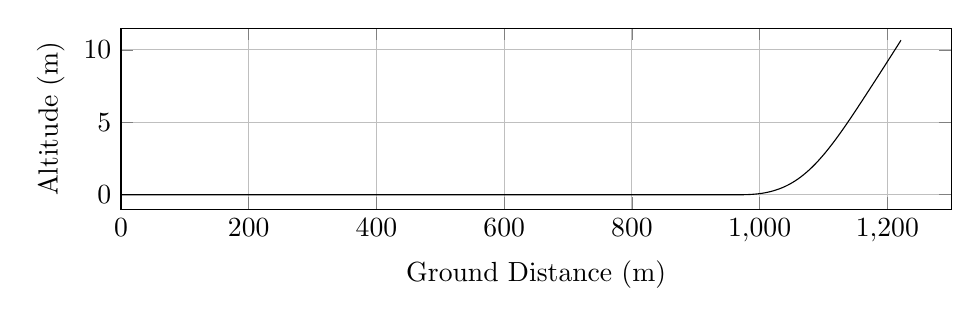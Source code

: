 %TakeOff_Trajectory
\begin{tikzpicture}

\begin{axis}[
width=\textwidth,
height=0.32\textwidth,
scaled ticks=false, tick label style={/pgf/number format/fixed},
xmin=0.0,
xmax=1300,
xlabel={Ground Distance (m)},
xmajorgrids,
ymin=-1.0,
ymax=11.5,
ylabel={Altitude (m)},
ymajorgrids,
legend style={at={(1.03,0.5)},anchor=west,draw=black,fill=white,legend cell align=left}
]

\addplot [
color=black,
solid
]
table[row sep=crcr]{
1.373E-8	0.0\\
2.605E-7	0.0\\
2.049E-6	0.0\\
9.924E-6	0.0\\
4.745E-5	0.0\\
1.74E-4	0.0\\
4.061E-4	0.0\\
7.313E-4	0.0\\
0.001	0.0\\
0.002	0.0\\
0.002	0.0\\
0.003	0.0\\
0.004	0.0\\
0.005	0.0\\
0.006	0.0\\
0.007	0.0\\
0.008	0.0\\
0.009	0.0\\
0.011	0.0\\
0.012	0.0\\
0.014	0.0\\
0.015	0.0\\
0.017	0.0\\
0.019	0.0\\
0.021	0.0\\
0.023	0.0\\
0.025	0.0\\
0.028	0.0\\
0.03	0.0\\
0.032	0.0\\
0.035	0.0\\
0.038	0.0\\
0.04	0.0\\
0.043	0.0\\
0.046	0.0\\
0.049	0.0\\
0.053	0.0\\
0.056	0.0\\
0.059	0.0\\
0.063	0.0\\
0.066	0.0\\
0.07	0.0\\
0.074	0.0\\
0.078	0.0\\
0.082	0.0\\
0.086	0.0\\
0.09	0.0\\
0.094	0.0\\
0.099	0.0\\
0.103	0.0\\
0.108	0.0\\
0.112	0.0\\
0.117	0.0\\
0.122	0.0\\
0.127	0.0\\
0.132	0.0\\
0.138	0.0\\
0.143	0.0\\
0.148	0.0\\
0.154	0.0\\
0.159	0.0\\
0.165	0.0\\
0.171	0.0\\
0.177	0.0\\
0.183	0.0\\
0.189	0.0\\
0.196	0.0\\
0.202	0.0\\
0.209	0.0\\
0.215	0.0\\
0.222	0.0\\
0.229	0.0\\
0.236	0.0\\
0.243	0.0\\
0.25	0.0\\
0.258	0.0\\
0.265	0.0\\
0.272	0.0\\
0.28	0.0\\
0.288	0.0\\
0.296	0.0\\
0.304	0.0\\
0.312	0.0\\
0.32	0.0\\
0.329	0.0\\
0.337	0.0\\
0.346	0.0\\
0.355	0.0\\
0.363	0.0\\
0.372	0.0\\
0.382	0.0\\
0.391	0.0\\
0.4	0.0\\
0.41	0.0\\
0.419	0.0\\
0.429	0.0\\
0.438	0.0\\
0.448	0.0\\
0.458	0.0\\
0.468	0.0\\
0.479	0.0\\
0.489	0.0\\
0.5	0.0\\
0.511	0.0\\
0.521	0.0\\
0.532	0.0\\
0.543	0.0\\
0.554	0.0\\
0.565	0.0\\
0.577	0.0\\
0.589	0.0\\
0.6	0.0\\
0.612	0.0\\
0.624	0.0\\
0.636	0.0\\
0.649	0.0\\
0.661	0.0\\
0.674	0.0\\
0.686	0.0\\
0.699	0.0\\
0.712	0.0\\
0.725	0.0\\
0.738	0.0\\
0.752	0.0\\
0.765	0.0\\
0.779	0.0\\
0.793	0.0\\
0.807	0.0\\
0.822	0.0\\
0.836	0.0\\
0.85	0.0\\
0.865	0.0\\
0.88	0.0\\
0.895	0.0\\
0.91	0.0\\
0.925	0.0\\
0.94	0.0\\
0.956	0.0\\
0.971	0.0\\
0.987	0.0\\
1.003	0.0\\
1.019	0.0\\
1.035	0.0\\
1.052	0.0\\
1.068	0.0\\
1.085	0.0\\
1.101	0.0\\
1.118	0.0\\
1.135	0.0\\
1.153	0.0\\
1.17	0.0\\
1.188	0.0\\
1.206	0.0\\
1.224	0.0\\
1.242	0.0\\
1.261	0.0\\
1.279	0.0\\
1.298	0.0\\
1.317	0.0\\
1.335	0.0\\
1.354	0.0\\
1.374	0.0\\
1.393	0.0\\
1.413	0.0\\
1.433	0.0\\
1.453	0.0\\
1.473	0.0\\
1.493	0.0\\
1.514	0.0\\
1.534	0.0\\
1.555	0.0\\
1.576	0.0\\
1.598	0.0\\
1.62	0.0\\
1.641	0.0\\
1.663	0.0\\
1.686	0.0\\
1.708	0.0\\
1.73	0.0\\
1.752	0.0\\
1.774	0.0\\
1.797	0.0\\
1.82	0.0\\
1.843	0.0\\
1.867	0.0\\
1.89	0.0\\
1.914	0.0\\
1.937	0.0\\
1.961	0.0\\
1.985	0.0\\
2.01	0.0\\
2.035	0.0\\
2.059	0.0\\
2.085	0.0\\
2.11	0.0\\
2.135	0.0\\
2.161	0.0\\
2.186	0.0\\
2.213	0.0\\
2.239	0.0\\
2.265	0.0\\
2.292	0.0\\
2.319	0.0\\
2.346	0.0\\
2.373	0.0\\
2.401	0.0\\
2.428	0.0\\
2.456	0.0\\
2.483	0.0\\
2.512	0.0\\
2.54	0.0\\
2.568	0.0\\
2.597	0.0\\
2.626	0.0\\
2.656	0.0\\
2.686	0.0\\
2.715	0.0\\
2.746	0.0\\
2.775	0.0\\
2.805	0.0\\
2.836	0.0\\
2.866	0.0\\
2.898	0.0\\
2.929	0.0\\
2.96	0.0\\
2.992	0.0\\
3.024	0.0\\
3.056	0.0\\
3.089	0.0\\
3.122	0.0\\
3.155	0.0\\
3.188	0.0\\
3.221	0.0\\
3.254	0.0\\
3.288	0.0\\
3.322	0.0\\
3.356	0.0\\
3.391	0.0\\
3.426	0.0\\
3.462	0.0\\
3.497	0.0\\
3.532	0.0\\
3.568	0.0\\
3.604	0.0\\
3.639	0.0\\
3.677	0.0\\
3.713	0.0\\
3.75	0.0\\
3.786	0.0\\
3.823	0.0\\
3.861	0.0\\
3.899	0.0\\
3.937	0.0\\
3.975	0.0\\
4.014	0.0\\
4.052	0.0\\
4.092	0.0\\
4.132	0.0\\
4.172	0.0\\
4.211	0.0\\
4.25	0.0\\
4.292	0.0\\
4.332	0.0\\
4.373	0.0\\
4.414	0.0\\
4.456	0.0\\
4.497	0.0\\
4.538	0.0\\
4.581	0.0\\
4.624	0.0\\
4.666	0.0\\
4.709	0.0\\
4.752	0.0\\
4.795	0.0\\
4.838	0.0\\
4.881	0.0\\
4.926	0.0\\
4.97	0.0\\
5.014	0.0\\
5.059	0.0\\
5.104	0.0\\
5.15	0.0\\
5.195	0.0\\
5.241	0.0\\
5.288	0.0\\
5.334	0.0\\
5.381	0.0\\
5.428	0.0\\
5.476	0.0\\
5.525	0.0\\
5.573	0.0\\
5.621	0.0\\
5.672	0.0\\
5.72	0.0\\
5.768	0.0\\
5.817	0.0\\
5.866	0.0\\
5.917	0.0\\
5.967	0.0\\
6.017	0.0\\
6.069	0.0\\
6.12	0.0\\
6.171	0.0\\
6.223	0.0\\
6.274	0.0\\
6.326	0.0\\
6.38	0.0\\
6.432	0.0\\
6.485	0.0\\
6.537	0.0\\
6.59	0.0\\
6.644	0.0\\
6.697	0.0\\
6.752	0.0\\
6.807	0.0\\
6.863	0.0\\
6.919	0.0\\
6.975	0.0\\
7.031	0.0\\
7.087	0.0\\
7.145	0.0\\
7.203	0.0\\
7.261	0.0\\
7.321	0.0\\
7.378	0.0\\
7.438	0.0\\
7.497	0.0\\
7.557	0.0\\
7.617	0.0\\
7.677	0.0\\
7.736	0.0\\
7.796	0.0\\
7.857	0.0\\
7.917	0.0\\
7.979	0.0\\
8.04	0.0\\
8.102	0.0\\
8.165	0.0\\
8.226	0.0\\
8.291	0.0\\
8.354	0.0\\
8.418	0.0\\
8.482	0.0\\
8.547	0.0\\
8.613	0.0\\
8.678	0.0\\
8.745	0.0\\
8.811	0.0\\
8.877	0.0\\
8.943	0.0\\
9.011	0.0\\
9.079	0.0\\
9.149	0.0\\
9.216	0.0\\
9.286	0.0\\
9.355	0.0\\
9.424	0.0\\
9.493	0.0\\
9.563	0.0\\
9.632	0.0\\
9.703	0.0\\
9.773	0.0\\
9.844	0.0\\
9.915	0.0\\
9.987	0.0\\
10.059	0.0\\
10.132	0.0\\
10.206	0.0\\
10.279	0.0\\
10.353	0.0\\
10.428	0.0\\
10.503	0.0\\
10.578	0.0\\
10.655	0.0\\
10.73	0.0\\
10.806	0.0\\
10.883	0.0\\
10.959	0.0\\
11.035	0.0\\
11.113	0.0\\
11.191	0.0\\
11.268	0.0\\
11.346	0.0\\
11.424	0.0\\
11.503	0.0\\
11.581	0.0\\
11.662	0.0\\
11.742	0.0\\
11.822	0.0\\
11.902	0.0\\
11.984	0.0\\
12.065	0.0\\
12.148	0.0\\
12.231	0.0\\
12.313	0.0\\
12.397	0.0\\
12.48	0.0\\
12.564	0.0\\
12.648	0.0\\
12.736	0.0\\
12.821	0.0\\
12.908	0.0\\
12.995	0.0\\
13.082	0.0\\
13.17	0.0\\
13.258	0.0\\
13.345	0.0\\
13.433	0.0\\
13.524	0.0\\
13.611	0.0\\
13.702	0.0\\
13.792	0.0\\
13.882	0.0\\
13.975	0.0\\
14.066	0.0\\
14.158	0.0\\
14.251	0.0\\
14.343	0.0\\
14.437	0.0\\
14.533	0.0\\
14.626	0.0\\
14.722	0.0\\
14.819	0.0\\
14.914	0.0\\
15.01	0.0\\
15.108	0.0\\
15.206	0.0\\
15.304	0.0\\
15.403	0.0\\
15.503	0.0\\
15.602	0.0\\
15.701	0.0\\
15.801	0.0\\
15.9	0.0\\
16.002	0.0\\
16.103	0.0\\
16.204	0.0\\
16.305	0.0\\
16.406	0.0\\
16.509	0.0\\
16.615	0.0\\
16.718	0.0\\
16.823	0.0\\
16.929	0.0\\
17.035	0.0\\
17.141	0.0\\
17.246	0.0\\
17.352	0.0\\
17.458	0.0\\
17.566	0.0\\
17.673	0.0\\
17.782	0.0\\
17.891	0.0\\
18.001	0.0\\
18.11	0.0\\
18.22	0.0\\
18.328	0.0\\
18.437	0.0\\
18.549	0.0\\
18.659	0.0\\
18.771	0.0\\
18.884	0.0\\
18.996	0.0\\
19.109	0.0\\
19.223	0.0\\
19.338	0.0\\
19.456	0.0\\
19.573	0.0\\
19.69	0.0\\
19.805	0.0\\
19.924	0.0\\
20.042	0.0\\
20.158	0.0\\
20.278	0.0\\
20.396	0.0\\
20.516	0.0\\
20.637	0.0\\
20.755	0.0\\
20.874	0.0\\
20.996	0.0\\
21.118	0.0\\
21.24	0.0\\
21.361	0.0\\
21.485	0.0\\
21.608	0.0\\
21.732	0.0\\
21.857	0.0\\
21.981	0.0\\
22.108	0.0\\
22.235	0.0\\
22.362	0.0\\
22.488	0.0\\
22.614	0.0\\
22.744	0.0\\
22.873	0.0\\
23.004	0.0\\
23.133	0.0\\
23.263	0.0\\
23.393	0.0\\
23.523	0.0\\
23.655	0.0\\
23.786	0.0\\
23.917	0.0\\
24.047	0.0\\
24.178	0.0\\
24.315	0.0\\
24.448	0.0\\
24.579	0.0\\
24.71	0.0\\
24.843	0.0\\
24.976	0.0\\
25.112	0.0\\
25.247	0.0\\
25.385	0.0\\
25.522	0.0\\
25.661	0.0\\
25.799	0.0\\
25.826	0.0\\
25.84	0.0\\
25.841	0.0\\
25.842	0.0\\
25.848	0.0\\
25.864	0.0\\
25.906	0.0\\
25.999	0.0\\
26.123	0.0\\
26.25	0.0\\
26.377	0.0\\
26.506	0.0\\
26.634	0.0\\
26.763	0.0\\
26.893	0.0\\
27.023	0.0\\
27.154	0.0\\
27.288	0.0\\
27.42	0.0\\
27.556	0.0\\
27.691	0.0\\
27.826	0.0\\
27.96	0.0\\
28.097	0.0\\
28.233	0.0\\
28.369	0.0\\
28.507	0.0\\
28.645	0.0\\
28.783	0.0\\
28.923	0.0\\
29.062	0.0\\
29.202	0.0\\
29.343	0.0\\
29.483	0.0\\
29.626	0.0\\
29.767	0.0\\
29.909	0.0\\
30.052	0.0\\
30.197	0.0\\
30.342	0.0\\
30.486	0.0\\
30.633	0.0\\
30.778	0.0\\
30.924	0.0\\
31.071	0.0\\
31.218	0.0\\
31.367	0.0\\
31.515	0.0\\
31.664	0.0\\
31.815	0.0\\
31.966	0.0\\
32.115	0.0\\
32.266	0.0\\
32.418	0.0\\
32.57	0.0\\
32.722	0.0\\
32.877	0.0\\
33.032	0.0\\
33.185	0.0\\
33.341	0.0\\
33.498	0.0\\
33.654	0.0\\
33.811	0.0\\
33.97	0.0\\
34.126	0.0\\
34.286	0.0\\
34.445	0.0\\
34.606	0.0\\
34.766	0.0\\
34.926	0.0\\
35.086	0.0\\
35.248	0.0\\
35.412	0.0\\
35.574	0.0\\
35.735	0.0\\
35.899	0.0\\
36.065	0.0\\
36.23	0.0\\
36.395	0.0\\
36.561	0.0\\
36.728	0.0\\
36.894	0.0\\
37.059	0.0\\
37.227	0.0\\
37.394	0.0\\
37.562	0.0\\
37.733	0.0\\
37.903	0.0\\
38.071	0.0\\
38.238	0.0\\
38.408	0.0\\
38.578	0.0\\
38.75	0.0\\
38.92	0.0\\
39.093	0.0\\
39.265	0.0\\
39.437	0.0\\
39.609	0.0\\
39.783	0.0\\
39.956	0.0\\
40.132	0.0\\
40.309	0.0\\
40.486	0.0\\
40.664	0.0\\
40.84	0.0\\
41.018	0.0\\
41.198	0.0\\
41.377	0.0\\
41.557	0.0\\
41.736	0.0\\
41.916	0.0\\
42.097	0.0\\
42.278	0.0\\
42.46	0.0\\
42.64	0.0\\
42.822	0.0\\
43.006	0.0\\
43.19	0.0\\
43.372	0.0\\
43.556	0.0\\
43.74	0.0\\
43.924	0.0\\
44.107	0.0\\
44.294	0.0\\
44.479	0.0\\
44.665	0.0\\
44.852	0.0\\
45.039	0.0\\
45.228	0.0\\
45.415	0.0\\
45.603	0.0\\
45.793	0.0\\
45.984	0.0\\
46.173	0.0\\
46.364	0.0\\
46.554	0.0\\
46.745	0.0\\
46.936	0.0\\
47.127	0.0\\
47.319	0.0\\
47.511	0.0\\
47.705	0.0\\
47.9	0.0\\
48.093	0.0\\
48.287	0.0\\
48.484	0.0\\
48.681	0.0\\
48.875	0.0\\
49.071	0.0\\
49.267	0.0\\
49.466	0.0\\
49.662	0.0\\
49.86	0.0\\
50.058	0.0\\
50.258	0.0\\
50.457	0.0\\
50.656	0.0\\
50.859	0.0\\
51.061	0.0\\
51.264	0.0\\
51.464	0.0\\
51.665	0.0\\
51.866	0.0\\
52.074	0.0\\
52.282	0.0\\
52.487	0.0\\
52.695	0.0\\
52.9	0.0\\
53.108	0.0\\
53.312	0.0\\
53.52	0.0\\
53.727	0.0\\
53.937	0.0\\
54.145	0.0\\
54.351	0.0\\
54.562	0.0\\
54.776	0.0\\
54.988	0.0\\
55.198	0.0\\
55.41	0.0\\
55.624	0.0\\
55.837	0.0\\
56.047	0.0\\
56.261	0.0\\
56.475	0.0\\
56.691	0.0\\
56.909	0.0\\
57.127	0.0\\
57.347	0.0\\
57.565	0.0\\
57.782	0.0\\
57.999	0.0\\
58.218	0.0\\
58.436	0.0\\
58.658	0.0\\
58.88	0.0\\
59.103	0.0\\
59.324	0.0\\
59.545	0.0\\
59.768	0.0\\
59.991	0.0\\
60.216	0.0\\
60.44	0.0\\
60.665	0.0\\
60.891	0.0\\
61.116	0.0\\
61.343	0.0\\
61.572	0.0\\
61.799	0.0\\
62.026	0.0\\
62.254	0.0\\
62.483	0.0\\
62.714	0.0\\
62.945	0.0\\
63.178	0.0\\
63.411	0.0\\
63.645	0.0\\
63.877	0.0\\
64.112	0.0\\
64.347	0.0\\
64.583	0.0\\
64.819	0.0\\
65.056	0.0\\
65.295	0.0\\
65.532	0.0\\
65.77	0.0\\
66.01	0.0\\
66.253	0.0\\
66.493	0.0\\
66.734	0.0\\
66.977	0.0\\
67.219	0.0\\
67.464	0.0\\
67.706	0.0\\
67.954	0.0\\
68.198	0.0\\
68.444	0.0\\
68.69	0.0\\
68.94	0.0\\
69.19	0.0\\
69.44	0.0\\
69.69	0.0\\
69.941	0.0\\
70.193	0.0\\
70.447	0.0\\
70.699	0.0\\
70.954	0.0\\
71.211	0.0\\
71.468	0.0\\
71.725	0.0\\
71.982	0.0\\
72.241	0.0\\
72.499	0.0\\
72.759	0.0\\
73.02	0.0\\
73.281	0.0\\
73.543	0.0\\
73.806	0.0\\
74.072	0.0\\
74.339	0.0\\
74.605	0.0\\
74.873	0.0\\
75.14	0.0\\
75.411	0.0\\
75.683	0.0\\
75.951	0.0\\
76.224	0.0\\
76.499	0.0\\
76.772	0.0\\
77.047	0.0\\
77.323	0.0\\
77.599	0.0\\
77.878	0.0\\
78.157	0.0\\
78.438	0.0\\
78.721	0.0\\
79.001	0.0\\
79.284	0.0\\
79.57	0.0\\
79.854	0.0\\
80.139	0.0\\
80.426	0.0\\
80.715	0.0\\
81.007	0.0\\
81.295	0.0\\
81.585	0.0\\
81.875	0.0\\
82.171	0.0\\
82.467	0.0\\
82.764	0.0\\
83.058	0.0\\
83.359	0.0\\
83.657	0.0\\
83.955	0.0\\
84.253	0.0\\
84.557	0.0\\
84.86	0.0\\
85.165	0.0\\
85.472	0.0\\
85.779	0.0\\
86.087	0.0\\
86.398	0.0\\
86.711	0.0\\
87.026	0.0\\
87.34	0.0\\
87.654	0.0\\
87.967	0.0\\
88.285	0.0\\
88.61	0.0\\
88.929	0.0\\
89.25	0.0\\
89.575	0.0\\
89.902	0.0\\
90.226	0.0\\
90.549	0.0\\
90.878	0.0\\
91.205	0.0\\
91.538	0.0\\
91.871	0.0\\
92.201	0.0\\
92.531	0.0\\
92.864	0.0\\
93.198	0.0\\
93.533	0.0\\
93.867	0.0\\
94.203	0.0\\
94.541	0.0\\
94.874	0.0\\
95.217	0.0\\
95.554	0.0\\
95.892	0.0\\
96.231	0.0\\
96.572	0.0\\
96.908	0.0\\
97.248	0.0\\
97.588	0.0\\
97.926	0.0\\
98.267	0.0\\
98.605	0.0\\
98.946	0.0\\
99.287	0.0\\
99.634	0.0\\
99.977	0.0\\
100.316	0.0\\
100.656	0.0\\
100.996	0.0\\
101.34	0.0\\
101.68	0.0\\
102.017	0.0\\
102.357	0.0\\
102.694	0.0\\
103.035	0.0\\
103.376	0.0\\
103.719	0.0\\
104.059	0.0\\
104.395	0.0\\
104.733	0.0\\
105.071	0.0\\
105.407	0.0\\
105.744	0.0\\
106.08	0.0\\
106.416	0.0\\
106.756	0.0\\
107.094	0.0\\
107.432	0.0\\
107.447	0.0\\
107.458	0.0\\
107.462	0.0\\
107.465	0.0\\
107.468	0.0\\
107.484	0.0\\
107.532	0.0\\
107.687	0.0\\
107.976	0.0\\
108.277	0.0\\
108.582	0.0\\
108.886	0.0\\
109.192	0.0\\
109.502	0.0\\
109.811	0.0\\
110.121	0.0\\
110.433	0.0\\
110.747	0.0\\
111.065	0.0\\
111.382	0.0\\
111.701	0.0\\
112.023	0.0\\
112.343	0.0\\
112.668	0.0\\
112.993	0.0\\
113.32	0.0\\
113.65	0.0\\
113.979	0.0\\
114.313	0.0\\
114.644	0.0\\
114.981	0.0\\
115.32	0.0\\
115.658	0.0\\
116.001	0.0\\
116.342	0.0\\
116.686	0.0\\
117.033	0.0\\
117.379	0.0\\
117.729	0.0\\
118.08	0.0\\
118.434	0.0\\
118.792	0.0\\
119.148	0.0\\
119.504	0.0\\
119.863	0.0\\
120.226	0.0\\
120.59	0.0\\
120.955	0.0\\
121.32	0.0\\
121.686	0.0\\
122.053	0.0\\
122.423	0.0\\
122.795	0.0\\
123.166	0.0\\
123.54	0.0\\
123.912	0.0\\
124.29	0.0\\
124.663	0.0\\
125.039	0.0\\
125.414	0.0\\
125.79	0.0\\
126.168	0.0\\
126.546	0.0\\
126.925	0.0\\
127.303	0.0\\
127.683	0.0\\
128.062	0.0\\
128.444	0.0\\
128.823	0.0\\
129.199	0.0\\
129.578	0.0\\
129.955	0.0\\
130.334	0.0\\
130.714	0.0\\
131.095	0.0\\
131.477	0.0\\
131.857	0.0\\
132.239	0.0\\
132.616	0.0\\
133.0	0.0\\
133.381	0.0\\
133.761	0.0\\
134.136	0.0\\
134.516	0.0\\
134.897	0.0\\
135.274	0.0\\
135.652	0.0\\
136.033	0.0\\
136.412	0.0\\
136.79	0.0\\
137.17	0.0\\
137.548	0.0\\
137.926	0.0\\
138.305	0.0\\
138.684	0.0\\
139.063	0.0\\
139.441	0.0\\
139.819	0.0\\
140.198	0.0\\
140.573	0.0\\
140.951	0.0\\
141.328	0.0\\
141.706	0.0\\
142.084	0.0\\
142.464	0.0\\
142.841	0.0\\
143.219	0.0\\
143.6	0.0\\
143.98	0.0\\
144.359	0.0\\
144.736	0.0\\
145.113	0.0\\
145.491	0.0\\
145.87	0.0\\
146.245	0.0\\
146.624	0.0\\
147.001	0.0\\
147.379	0.0\\
147.757	0.0\\
148.136	0.0\\
148.514	0.0\\
148.891	0.0\\
149.271	0.0\\
149.653	0.0\\
150.033	0.0\\
150.414	0.0\\
150.793	0.0\\
151.173	0.0\\
151.554	0.0\\
151.935	0.0\\
152.319	0.0\\
152.702	0.0\\
153.083	0.0\\
153.467	0.0\\
153.848	0.0\\
154.231	0.0\\
154.615	0.0\\
155.0	0.0\\
155.383	0.0\\
155.768	0.0\\
156.151	0.0\\
156.535	0.0\\
156.92	0.0\\
157.306	0.0\\
157.691	0.0\\
158.078	0.0\\
158.465	0.0\\
158.851	0.0\\
159.24	0.0\\
159.627	0.0\\
160.02	0.0\\
160.408	0.0\\
160.796	0.0\\
161.184	0.0\\
161.576	0.0\\
161.968	0.0\\
162.358	0.0\\
162.751	0.0\\
163.145	0.0\\
163.537	0.0\\
163.93	0.0\\
164.324	0.0\\
164.717	0.0\\
165.11	0.0\\
165.504	0.0\\
165.898	0.0\\
166.291	0.0\\
166.689	0.0\\
167.083	0.0\\
167.48	0.0\\
167.88	0.0\\
168.278	0.0\\
168.677	0.0\\
169.075	0.0\\
169.476	0.0\\
169.878	0.0\\
170.279	0.0\\
170.681	0.0\\
171.086	0.0\\
171.488	0.0\\
171.893	0.0\\
172.297	0.0\\
172.703	0.0\\
173.111	0.0\\
173.516	0.0\\
173.926	0.0\\
174.336	0.0\\
174.746	0.0\\
175.157	0.0\\
175.569	0.0\\
175.98	0.0\\
176.393	0.0\\
176.804	0.0\\
177.219	0.0\\
177.633	0.0\\
178.051	0.0\\
178.467	0.0\\
178.884	0.0\\
179.298	0.0\\
179.716	0.0\\
180.134	0.0\\
180.554	0.0\\
180.977	0.0\\
181.4	0.0\\
181.823	0.0\\
182.246	0.0\\
182.673	0.0\\
183.1	0.0\\
183.529	0.0\\
183.958	0.0\\
184.386	0.0\\
184.817	0.0\\
185.246	0.0\\
185.678	0.0\\
186.109	0.0\\
186.54	0.0\\
186.971	0.0\\
187.407	0.0\\
187.842	0.0\\
188.278	0.0\\
188.718	0.0\\
189.161	0.0\\
189.601	0.0\\
190.039	0.0\\
190.48	0.0\\
190.925	0.0\\
191.372	0.0\\
191.818	0.0\\
192.265	0.0\\
192.715	0.0\\
193.165	0.0\\
193.616	0.0\\
194.067	0.0\\
194.521	0.0\\
194.978	0.0\\
195.436	0.0\\
195.895	0.0\\
196.354	0.0\\
196.818	0.0\\
197.281	0.0\\
197.745	0.0\\
198.212	0.0\\
198.678	0.0\\
199.146	0.0\\
199.617	0.0\\
200.086	0.0\\
200.555	0.0\\
201.028	0.0\\
201.501	0.0\\
201.979	0.0\\
202.457	0.0\\
202.938	0.0\\
203.422	0.0\\
203.906	0.0\\
204.394	0.0\\
204.881	0.0\\
205.374	0.0\\
205.868	0.0\\
206.362	0.0\\
206.856	0.0\\
207.356	0.0\\
207.853	0.0\\
208.356	0.0\\
208.859	0.0\\
209.361	0.0\\
209.864	0.0\\
210.375	0.0\\
210.888	0.0\\
211.409	0.0\\
211.928	0.0\\
212.45	0.0\\
212.973	0.0\\
213.501	0.0\\
214.031	0.0\\
214.556	0.0\\
215.09	0.0\\
215.63	0.0\\
216.172	0.0\\
216.713	0.0\\
217.254	0.0\\
217.799	0.0\\
218.348	0.0\\
218.897	0.0\\
219.458	0.0\\
220.018	0.0\\
220.58	0.0\\
221.149	0.0\\
221.724	0.0\\
222.297	0.0\\
222.872	0.0\\
223.455	0.0\\
224.043	0.0\\
224.627	0.0\\
225.215	0.0\\
225.809	0.0\\
226.407	0.0\\
227.01	0.0\\
227.62	0.0\\
228.232	0.0\\
228.841	0.0\\
229.46	0.0\\
230.088	0.0\\
230.713	0.0\\
231.34	0.0\\
231.962	0.0\\
232.584	0.0\\
233.21	0.0\\
233.841	0.0\\
234.463	0.0\\
235.095	0.0\\
235.716	0.0\\
236.336	0.0\\
236.958	0.0\\
237.577	0.0\\
238.195	0.0\\
238.811	0.0\\
239.426	0.0\\
240.037	0.0\\
240.639	0.0\\
241.242	0.0\\
241.843	0.0\\
242.443	0.0\\
243.037	0.0\\
243.631	0.0\\
244.221	0.0\\
244.812	0.0\\
245.397	0.0\\
245.979	0.0\\
246.559	0.0\\
247.13	0.0\\
247.707	0.0\\
248.28	0.0\\
248.853	0.0\\
249.419	0.0\\
249.978	0.0\\
250.541	0.0\\
251.101	0.0\\
251.656	0.0\\
252.209	0.0\\
252.762	0.0\\
253.314	0.0\\
253.866	0.0\\
254.414	0.0\\
254.957	0.0\\
255.065	0.0\\
255.13	0.0\\
255.178	0.0\\
255.206	0.0\\
255.231	0.0\\
255.254	0.0\\
255.276	0.0\\
255.29	0.0\\
255.295	0.0\\
255.3	0.0\\
255.325	0.0\\
255.432	0.0\\
255.722	0.0\\
256.196	0.0\\
256.674	0.0\\
257.155	0.0\\
257.637	0.0\\
258.123	0.0\\
258.614	0.0\\
259.105	0.0\\
259.598	0.0\\
260.095	0.0\\
260.596	0.0\\
261.102	0.0\\
261.609	0.0\\
262.119	0.0\\
262.632	0.0\\
263.148	0.0\\
263.667	0.0\\
264.188	0.0\\
264.713	0.0\\
265.241	0.0\\
265.772	0.0\\
266.308	0.0\\
266.85	0.0\\
267.393	0.0\\
267.937	0.0\\
268.492	0.0\\
269.048	0.0\\
269.61	0.0\\
270.172	0.0\\
270.744	0.0\\
271.317	0.0\\
271.892	0.0\\
272.479	0.0\\
273.068	0.0\\
273.661	0.0\\
274.253	0.0\\
274.852	0.0\\
275.459	0.0\\
276.069	0.0\\
276.681	0.0\\
277.297	0.0\\
277.922	0.0\\
278.551	0.0\\
279.178	0.0\\
279.818	0.0\\
280.455	0.0\\
281.097	0.0\\
281.737	0.0\\
282.381	0.0\\
283.03	0.0\\
283.677	0.0\\
284.32	0.0\\
284.96	0.0\\
285.602	0.0\\
286.242	0.0\\
286.878	0.0\\
287.518	0.0\\
288.15	0.0\\
288.779	0.0\\
289.411	0.0\\
290.037	0.0\\
290.662	0.0\\
291.285	0.0\\
291.907	0.0\\
292.523	0.0\\
293.138	0.0\\
293.75	0.0\\
294.367	0.0\\
294.974	0.0\\
295.58	0.0\\
296.189	0.0\\
296.791	0.0\\
297.393	0.0\\
297.989	0.0\\
298.587	0.0\\
299.181	0.0\\
299.772	0.0\\
300.366	0.0\\
300.959	0.0\\
301.552	0.0\\
302.14	0.0\\
302.727	0.0\\
303.312	0.0\\
303.894	0.0\\
304.478	0.0\\
305.06	0.0\\
305.639	0.0\\
306.216	0.0\\
306.796	0.0\\
307.372	0.0\\
307.948	0.0\\
308.526	0.0\\
309.101	0.0\\
309.681	0.0\\
310.254	0.0\\
310.827	0.0\\
311.402	0.0\\
311.97	0.0\\
312.54	0.0\\
313.109	0.0\\
313.68	0.0\\
314.25	0.0\\
314.821	0.0\\
315.389	0.0\\
315.96	0.0\\
316.529	0.0\\
317.096	0.0\\
317.662	0.0\\
318.229	0.0\\
318.795	0.0\\
319.363	0.0\\
319.93	0.0\\
320.496	0.0\\
321.063	0.0\\
321.629	0.0\\
322.195	0.0\\
322.762	0.0\\
323.328	0.0\\
323.894	0.0\\
324.46	0.0\\
325.024	0.0\\
325.593	0.0\\
326.157	0.0\\
326.724	0.0\\
327.289	0.0\\
327.856	0.0\\
328.423	0.0\\
328.989	0.0\\
329.555	0.0\\
330.122	0.0\\
330.687	0.0\\
331.253	0.0\\
331.821	0.0\\
332.386	0.0\\
332.954	0.0\\
333.523	0.0\\
334.09	0.0\\
334.659	0.0\\
335.225	0.0\\
335.795	0.0\\
336.367	0.0\\
336.935	0.0\\
337.505	0.0\\
338.076	0.0\\
338.645	0.0\\
339.213	0.0\\
339.783	0.0\\
340.352	0.0\\
340.923	0.0\\
341.497	0.0\\
342.071	0.0\\
342.643	0.0\\
343.216	0.0\\
343.788	0.0\\
344.363	0.0\\
344.936	0.0\\
345.512	0.0\\
346.089	0.0\\
346.663	0.0\\
347.24	0.0\\
347.815	0.0\\
348.392	0.0\\
348.967	0.0\\
349.544	0.0\\
350.122	0.0\\
350.701	0.0\\
351.281	0.0\\
351.862	0.0\\
352.443	0.0\\
353.022	0.0\\
353.605	0.0\\
354.189	0.0\\
354.773	0.0\\
355.356	0.0\\
355.942	0.0\\
356.528	0.0\\
357.115	0.0\\
357.702	0.0\\
358.289	0.0\\
358.88	0.0\\
359.47	0.0\\
360.061	0.0\\
360.656	0.0\\
361.248	0.0\\
361.84	0.0\\
362.434	0.0\\
363.027	0.0\\
363.621	0.0\\
364.217	0.0\\
364.817	0.0\\
365.417	0.0\\
366.017	0.0\\
366.613	0.0\\
367.214	0.0\\
367.814	0.0\\
368.414	0.0\\
369.014	0.0\\
369.618	0.0\\
370.22	0.0\\
370.829	0.0\\
371.433	0.0\\
372.038	0.0\\
372.65	0.0\\
373.262	0.0\\
373.873	0.0\\
374.485	0.0\\
375.098	0.0\\
375.714	0.0\\
376.329	0.0\\
376.947	0.0\\
377.561	0.0\\
378.184	0.0\\
378.805	0.0\\
379.427	0.0\\
380.051	0.0\\
380.673	0.0\\
381.299	0.0\\
381.926	0.0\\
382.557	0.0\\
383.184	0.0\\
383.816	0.0\\
384.448	0.0\\
385.08	0.0\\
385.714	0.0\\
386.35	0.0\\
386.988	0.0\\
387.628	0.0\\
388.268	0.0\\
388.909	0.0\\
389.55	0.0\\
390.196	0.0\\
390.841	0.0\\
391.485	0.0\\
392.135	0.0\\
392.787	0.0\\
393.438	0.0\\
394.091	0.0\\
394.747	0.0\\
395.402	0.0\\
396.061	0.0\\
396.725	0.0\\
397.389	0.0\\
398.056	0.0\\
398.723	0.0\\
399.391	0.0\\
400.061	0.0\\
400.73	0.0\\
401.403	0.0\\
402.077	0.0\\
402.752	0.0\\
403.433	0.0\\
404.116	0.0\\
404.802	0.0\\
405.486	0.0\\
406.179	0.0\\
406.87	0.0\\
407.565	0.0\\
408.261	0.0\\
408.96	0.0\\
409.662	0.0\\
410.366	0.0\\
411.073	0.0\\
411.782	0.0\\
412.494	0.0\\
413.206	0.0\\
413.923	0.0\\
414.641	0.0\\
415.364	0.0\\
416.088	0.0\\
416.816	0.0\\
417.548	0.0\\
418.283	0.0\\
419.02	0.0\\
419.762	0.0\\
420.508	0.0\\
421.254	0.0\\
422.002	0.0\\
422.76	0.0\\
423.518	0.0\\
424.279	0.0\\
425.049	0.0\\
425.818	0.0\\
426.595	0.0\\
427.373	0.0\\
428.156	0.0\\
428.944	0.0\\
429.739	0.0\\
430.539	0.0\\
431.347	0.0\\
432.161	0.0\\
432.977	0.0\\
433.799	0.0\\
434.632	0.0\\
435.469	0.0\\
436.313	0.0\\
437.164	0.0\\
438.016	0.0\\
438.881	0.0\\
439.752	0.0\\
440.638	0.0\\
441.539	0.0\\
442.438	0.0\\
443.35	0.0\\
444.278	0.0\\
445.208	0.0\\
446.152	0.0\\
447.102	0.0\\
448.065	0.0\\
449.036	0.0\\
450.025	0.0\\
451.017	0.0\\
452.021	0.0\\
453.024	0.0\\
454.028	0.0\\
455.031	0.0\\
456.032	0.0\\
457.029	0.0\\
458.019	0.0\\
458.998	0.0\\
459.962	0.0\\
460.921	0.0\\
461.862	0.0\\
462.802	0.0\\
463.728	0.0\\
464.639	0.0\\
465.541	0.0\\
466.435	0.0\\
467.32	0.0\\
468.201	0.0\\
469.072	0.0\\
469.935	0.0\\
470.79	0.0\\
471.642	0.0\\
472.488	0.0\\
473.325	0.0\\
474.157	0.0\\
474.987	0.0\\
475.812	0.0\\
476.636	0.0\\
477.449	0.0\\
478.26	0.0\\
479.068	0.0\\
479.872	0.0\\
480.672	0.0\\
481.464	0.0\\
482.254	0.0\\
483.044	0.0\\
483.825	0.0\\
484.605	0.0\\
485.381	0.0\\
486.155	0.0\\
486.923	0.0\\
487.691	0.0\\
488.453	0.0\\
489.214	0.0\\
489.366	0.0\\
489.914	0.0\\
489.944	0.0\\
489.952	0.0\\
489.959	0.0\\
490.009	0.0\\
490.223	0.0\\
490.808	0.0\\
491.555	0.0\\
492.306	0.0\\
493.056	0.0\\
493.812	0.0\\
494.571	0.0\\
495.339	0.0\\
496.105	0.0\\
496.876	0.0\\
497.652	0.0\\
498.436	0.0\\
499.222	0.0\\
500.016	0.0\\
500.817	0.0\\
501.621	0.0\\
502.431	0.0\\
503.249	0.0\\
504.068	0.0\\
504.892	0.0\\
505.726	0.0\\
506.569	0.0\\
507.414	0.0\\
508.268	0.0\\
509.127	0.0\\
509.992	0.0\\
510.87	0.0\\
511.756	0.0\\
512.653	0.0\\
513.553	0.0\\
514.468	0.0\\
515.387	0.0\\
516.317	0.0\\
517.26	0.0\\
518.213	0.0\\
519.176	0.0\\
520.141	0.0\\
521.123	0.0\\
522.121	0.0\\
523.126	0.0\\
524.142	0.0\\
525.163	0.0\\
526.197	0.0\\
527.233	0.0\\
528.27	0.0\\
529.313	0.0\\
530.357	0.0\\
531.392	0.0\\
532.424	0.0\\
533.46	0.0\\
534.487	0.0\\
535.502	0.0\\
536.515	0.0\\
537.523	0.0\\
538.516	0.0\\
539.508	0.0\\
540.486	0.0\\
541.466	0.0\\
542.436	0.0\\
543.404	0.0\\
544.359	0.0\\
545.307	0.0\\
546.251	0.0\\
547.192	0.0\\
548.128	0.0\\
549.061	0.0\\
549.992	0.0\\
550.913	0.0\\
551.832	0.0\\
552.743	0.0\\
553.651	0.0\\
554.557	0.0\\
555.46	0.0\\
556.356	0.0\\
557.251	0.0\\
558.144	0.0\\
559.04	0.0\\
559.931	0.0\\
560.818	0.0\\
561.696	0.0\\
562.58	0.0\\
563.461	0.0\\
564.339	0.0\\
565.215	0.0\\
566.089	0.0\\
566.962	0.0\\
567.83	0.0\\
568.698	0.0\\
569.562	0.0\\
570.424	0.0\\
571.285	0.0\\
572.149	0.0\\
573.01	0.0\\
573.868	0.0\\
574.726	0.0\\
575.584	0.0\\
576.439	0.0\\
577.29	0.0\\
578.144	0.0\\
578.996	0.0\\
579.849	0.0\\
580.701	0.0\\
581.548	0.0\\
582.398	0.0\\
583.244	0.0\\
584.095	0.0\\
584.945	0.0\\
585.791	0.0\\
586.639	0.0\\
587.483	0.0\\
588.328	0.0\\
589.173	0.0\\
590.017	0.0\\
590.861	0.0\\
591.706	0.0\\
592.546	0.0\\
593.391	0.0\\
594.233	0.0\\
595.075	0.0\\
595.916	0.0\\
596.757	0.0\\
597.6	0.0\\
598.443	0.0\\
599.285	0.0\\
600.126	0.0\\
600.967	0.0\\
601.809	0.0\\
602.649	0.0\\
603.49	0.0\\
604.332	0.0\\
605.175	0.0\\
606.017	0.0\\
606.856	0.0\\
607.7	0.0\\
608.547	0.0\\
609.385	0.0\\
610.229	0.0\\
611.072	0.0\\
611.914	0.0\\
612.757	0.0\\
613.604	0.0\\
614.448	0.0\\
615.288	0.0\\
616.128	0.0\\
616.972	0.0\\
617.817	0.0\\
618.663	0.0\\
619.508	0.0\\
620.355	0.0\\
621.202	0.0\\
622.049	0.0\\
622.901	0.0\\
623.747	0.0\\
624.597	0.0\\
625.445	0.0\\
626.295	0.0\\
627.146	0.0\\
627.996	0.0\\
628.849	0.0\\
629.704	0.0\\
630.554	0.0\\
631.409	0.0\\
632.264	0.0\\
633.12	0.0\\
633.978	0.0\\
634.836	0.0\\
635.695	0.0\\
636.551	0.0\\
637.411	0.0\\
638.27	0.0\\
639.128	0.0\\
639.989	0.0\\
640.855	0.0\\
641.717	0.0\\
642.58	0.0\\
643.445	0.0\\
644.308	0.0\\
645.175	0.0\\
646.04	0.0\\
646.912	0.0\\
647.781	0.0\\
648.656	0.0\\
649.528	0.0\\
650.399	0.0\\
651.271	0.0\\
652.146	0.0\\
653.022	0.0\\
653.896	0.0\\
654.773	0.0\\
655.652	0.0\\
656.528	0.0\\
657.411	0.0\\
658.292	0.0\\
659.177	0.0\\
660.065	0.0\\
660.954	0.0\\
661.84	0.0\\
662.732	0.0\\
663.62	0.0\\
664.513	0.0\\
665.403	0.0\\
666.297	0.0\\
667.191	0.0\\
668.084	0.0\\
668.985	0.0\\
669.886	0.0\\
670.786	0.0\\
671.69	0.0\\
672.589	0.0\\
673.498	0.0\\
674.41	0.0\\
675.315	0.0\\
676.227	0.0\\
677.141	0.0\\
678.056	0.0\\
678.969	0.0\\
679.887	0.0\\
680.808	0.0\\
681.731	0.0\\
682.65	0.0\\
683.574	0.0\\
684.496	0.0\\
685.42	0.0\\
686.348	0.0\\
687.277	0.0\\
688.206	0.0\\
689.14	0.0\\
690.076	0.0\\
691.015	0.0\\
691.955	0.0\\
692.895	0.0\\
693.84	0.0\\
694.787	0.0\\
695.735	0.0\\
696.688	0.0\\
697.639	0.0\\
698.598	0.0\\
699.55	0.0\\
700.504	0.0\\
701.465	0.0\\
702.426	0.0\\
703.387	0.0\\
704.361	0.0\\
705.332	0.0\\
706.3	0.0\\
707.277	0.0\\
708.249	0.0\\
709.228	0.0\\
710.209	0.0\\
711.195	0.0\\
712.187	0.0\\
713.176	0.0\\
714.167	0.0\\
715.16	0.0\\
716.158	0.0\\
717.163	0.0\\
718.17	0.0\\
719.176	0.0\\
720.188	0.0\\
721.202	0.0\\
722.218	0.0\\
723.235	0.0\\
724.259	0.0\\
725.282	0.0\\
726.311	0.0\\
727.34	0.0\\
728.372	0.0\\
729.411	0.0\\
730.456	0.0\\
731.507	0.0\\
732.557	0.0\\
733.619	0.0\\
734.676	0.0\\
735.735	0.0\\
736.801	0.0\\
737.875	0.0\\
738.951	0.0\\
740.03	0.0\\
741.117	0.0\\
742.213	0.0\\
743.31	0.0\\
744.411	0.0\\
745.517	0.0\\
746.626	0.0\\
747.746	0.0\\
748.868	0.0\\
749.997	0.0\\
751.133	0.0\\
752.272	0.0\\
753.42	0.0\\
754.571	0.0\\
755.726	0.0\\
756.894	0.0\\
758.066	0.0\\
759.248	0.0\\
760.44	0.0\\
761.643	0.0\\
762.846	0.0\\
764.068	0.0\\
765.299	0.0\\
766.409	0.0\\
766.536	0.0\\
767.785	0.0\\
769.045	0.0\\
770.317	0.0\\
771.608	0.0\\
772.911	0.0\\
774.227	0.0\\
775.554	0.0\\
776.894	0.0\\
778.259	0.0\\
779.639	0.0\\
781.041	0.0\\
782.472	0.0\\
783.925	0.0\\
785.394	0.0\\
786.889	0.0\\
788.418	0.0\\
789.974	0.0\\
791.554	0.0\\
793.143	0.0\\
794.756	0.0\\
796.359	0.0\\
797.957	0.0\\
799.531	0.0\\
801.09	0.0\\
802.606	0.0\\
804.102	0.0\\
805.578	0.0\\
807.031	0.0\\
808.453	0.0\\
809.851	0.0\\
811.244	0.0\\
812.616	0.0\\
813.967	0.0\\
815.301	0.0\\
816.62	0.0\\
817.926	0.0\\
819.226	0.0\\
820.504	0.0\\
821.781	0.0\\
823.044	0.0\\
824.298	0.0\\
825.541	0.0\\
826.781	0.0\\
828.007	0.0\\
829.228	0.0\\
830.44	0.0\\
831.646	0.0\\
832.846	0.0\\
834.038	0.0\\
835.223	0.0\\
836.397	0.0\\
837.576	0.0\\
838.742	0.0\\
839.902	0.0\\
841.06	0.0\\
842.211	0.0\\
843.358	0.0\\
844.501	0.0\\
845.64	0.0\\
846.772	0.0\\
847.897	0.0\\
848.121	0.0\\
848.162	0.0\\
848.201	0.0\\
848.239	0.0\\
848.264	0.0\\
848.292	0.0\\
848.421	0.0\\
848.959	0.0\\
850.144	0.0\\
851.299	0.0\\
852.463	0.0\\
853.634	0.0\\
854.814	0.0\\
855.997	0.0\\
857.191	0.0\\
858.392	0.0\\
859.6	0.0\\
860.816	0.0\\
862.04	0.0\\
863.279	0.0\\
864.531	0.0\\
865.783	0.0\\
867.051	0.0\\
868.328	0.0\\
869.616	0.0\\
870.918	0.0\\
872.237	0.0\\
873.563	0.0\\
874.906	0.0\\
876.263	0.0\\
877.637	0.0\\
879.021	0.0\\
880.42	0.0\\
881.842	0.0\\
883.282	0.0\\
884.736	0.0\\
886.21	0.0\\
887.71	0.0\\
889.239	0.0\\
890.78	0.0\\
892.334	0.0\\
893.918	0.0\\
895.516	0.0\\
897.132	0.0\\
898.768	0.0\\
900.398	0.0\\
902.036	0.0\\
903.665	0.0\\
905.279	0.0\\
906.886	0.0\\
908.466	0.0\\
910.047	0.0\\
911.595	0.0\\
913.13	0.0\\
914.657	0.0\\
916.168	0.0\\
917.658	0.0\\
919.146	0.0\\
920.618	0.0\\
922.073	0.0\\
923.527	0.0\\
924.964	0.0\\
926.386	0.0\\
927.806	0.0\\
929.207	0.0\\
930.604	0.0\\
932.001	0.0\\
933.391	0.0\\
934.768	0.0\\
936.138	0.0\\
937.501	0.0\\
938.858	0.0\\
940.213	0.0\\
941.561	0.0\\
942.901	0.0\\
944.239	0.0\\
945.569	0.0\\
946.898	0.0\\
948.228	0.0\\
949.551	0.0\\
950.866	0.0\\
952.181	0.0\\
953.489	0.0\\
954.798	0.0\\
956.102	0.0\\
957.406	0.0\\
958.709	0.0\\
960.006	0.0\\
961.302	0.0\\
962.594	0.0\\
963.882	0.0\\
965.171	0.0\\
966.453	0.0\\
966.71	2.471E-6\\
966.941	8.968E-6\\
967.172	1.96E-5\\
967.398	3.402E-5\\
967.625	5.259E-5\\
967.856	7.588E-5\\
968.088	1.037E-4\\
968.32	1.359E-4\\
968.551	1.726E-4\\
968.781	2.138E-4\\
969.014	2.602E-4\\
969.247	3.115E-4\\
969.479	3.676E-4\\
969.703	4.263E-4\\
969.928	4.9E-4\\
970.15	5.578E-4\\
970.376	6.316E-4\\
970.61	7.132E-4\\
970.841	7.99E-4\\
971.07	8.896E-4\\
971.301	9.858E-4\\
971.534	0.001\\
971.766	0.001\\
971.991	0.001\\
972.224	0.001\\
972.456	0.002\\
972.674	0.002\\
972.897	0.002\\
973.132	0.002\\
973.363	0.002\\
973.597	0.002\\
973.824	0.002\\
974.058	0.003\\
974.292	0.003\\
974.526	0.003\\
974.758	0.003\\
974.992	0.003\\
975.225	0.004\\
975.451	0.004\\
975.686	0.004\\
975.917	0.004\\
976.149	0.004\\
976.383	0.005\\
976.616	0.005\\
976.853	0.005\\
977.078	0.005\\
977.302	0.006\\
977.529	0.006\\
977.763	0.006\\
977.999	0.006\\
978.221	0.007\\
978.458	0.007\\
978.696	0.007\\
978.934	0.008\\
979.172	0.008\\
979.403	0.008\\
979.636	0.009\\
979.874	0.009\\
980.113	0.009\\
980.348	0.01\\
980.587	0.01\\
980.82	0.011\\
981.053	0.011\\
981.29	0.011\\
981.522	0.012\\
981.76	0.012\\
982.0	0.013\\
982.23	0.013\\
982.466	0.014\\
982.699	0.014\\
982.93	0.014\\
983.17	0.015\\
983.409	0.015\\
983.647	0.016\\
983.886	0.017\\
984.125	0.017\\
984.366	0.018\\
984.603	0.018\\
984.832	0.019\\
985.068	0.019\\
985.306	0.02\\
985.544	0.02\\
985.772	0.021\\
986.015	0.022\\
986.252	0.022\\
986.494	0.023\\
986.737	0.024\\
986.98	0.024\\
987.223	0.025\\
987.455	0.025\\
987.695	0.026\\
987.935	0.027\\
988.177	0.028\\
988.42	0.028\\
988.653	0.029\\
988.886	0.03\\
989.13	0.031\\
989.37	0.031\\
989.603	0.032\\
989.844	0.033\\
990.087	0.034\\
990.328	0.035\\
990.567	0.035\\
990.813	0.036\\
991.05	0.037\\
991.289	0.038\\
991.528	0.039\\
991.771	0.04\\
991.996	0.041\\
992.242	0.042\\
992.487	0.042\\
992.727	0.043\\
992.948	0.044\\
993.194	0.045\\
993.441	0.046\\
993.679	0.047\\
993.92	0.048\\
994.168	0.049\\
994.417	0.05\\
994.667	0.052\\
994.9	0.053\\
995.134	0.054\\
995.384	0.055\\
995.63	0.056\\
995.864	0.057\\
996.105	0.058\\
996.346	0.059\\
996.596	0.061\\
996.845	0.062\\
997.087	0.063\\
997.326	0.064\\
997.573	0.065\\
997.821	0.067\\
998.071	0.068\\
998.314	0.069\\
998.54	0.071\\
998.793	0.072\\
999.044	0.073\\
999.296	0.075\\
999.546	0.076\\
999.794	0.077\\
1000.046	0.079\\
1000.3	0.08\\
1000.555	0.082\\
1000.79	0.083\\
1001.042	0.085\\
1001.296	0.086\\
1001.55	0.088\\
1001.79	0.089\\
1002.035	0.091\\
1002.287	0.093\\
1002.543	0.094\\
1002.788	0.096\\
1003.026	0.097\\
1003.282	0.099\\
1003.537	0.101\\
1003.79	0.102\\
1004.043	0.104\\
1004.296	0.106\\
1004.553	0.108\\
1004.811	0.11\\
1005.069	0.111\\
1005.326	0.113\\
1005.584	0.115\\
1005.843	0.117\\
1006.099	0.119\\
1006.346	0.121\\
1006.607	0.123\\
1006.865	0.125\\
1007.126	0.127\\
1007.388	0.129\\
1007.64	0.131\\
1007.903	0.133\\
1008.165	0.135\\
1008.425	0.137\\
1008.683	0.139\\
1008.924	0.141\\
1009.178	0.143\\
1009.433	0.146\\
1009.69	0.148\\
1009.944	0.15\\
1010.21	0.152\\
1010.473	0.155\\
1010.739	0.157\\
1011.006	0.159\\
1011.265	0.162\\
1011.529	0.164\\
1011.795	0.167\\
1012.063	0.169\\
1012.332	0.172\\
1012.595	0.174\\
1012.861	0.177\\
1013.126	0.179\\
1013.375	0.182\\
1013.642	0.184\\
1013.912	0.187\\
1014.182	0.19\\
1014.451	0.192\\
1014.7	0.195\\
1014.96	0.198\\
1015.225	0.2\\
1015.484	0.203\\
1015.755	0.206\\
1016.015	0.209\\
1016.286	0.212\\
1016.531	0.214\\
1016.8	0.217\\
1017.061	0.22\\
1017.332	0.223\\
1017.605	0.226\\
1017.871	0.229\\
1018.128	0.232\\
1018.4	0.235\\
1018.658	0.238\\
1018.933	0.242\\
1019.206	0.245\\
1019.479	0.248\\
1019.751	0.251\\
1020.03	0.255\\
1020.305	0.258\\
1020.584	0.261\\
1020.844	0.265\\
1021.124	0.268\\
1021.398	0.272\\
1021.662	0.275\\
1021.94	0.279\\
1022.216	0.282\\
1022.492	0.286\\
1022.776	0.29\\
1023.058	0.293\\
1023.325	0.297\\
1023.586	0.3\\
1023.87	0.304\\
1024.155	0.308\\
1024.437	0.312\\
1024.717	0.316\\
1024.991	0.32\\
1025.274	0.324\\
1025.559	0.328\\
1025.839	0.332\\
1026.125	0.336\\
1026.409	0.34\\
1026.678	0.344\\
1026.954	0.348\\
1027.237	0.352\\
1027.512	0.356\\
1027.798	0.361\\
1028.086	0.365\\
1028.366	0.37\\
1028.655	0.374\\
1028.94	0.378\\
1029.231	0.383\\
1029.511	0.387\\
1029.797	0.392\\
1030.086	0.397\\
1030.376	0.401\\
1030.668	0.406\\
1030.953	0.411\\
1031.251	0.416\\
1031.53	0.42\\
1031.824	0.425\\
1032.122	0.431\\
1032.416	0.436\\
1032.693	0.44\\
1032.978	0.445\\
1033.27	0.45\\
1033.572	0.456\\
1033.865	0.461\\
1034.149	0.466\\
1034.446	0.471\\
1034.729	0.476\\
1035.014	0.482\\
1035.314	0.487\\
1035.61	0.493\\
1035.904	0.498\\
1036.196	0.504\\
1036.483	0.509\\
1036.767	0.514\\
1037.075	0.52\\
1037.373	0.526\\
1037.669	0.532\\
1037.962	0.538\\
1038.261	0.543\\
1038.575	0.55\\
1038.881	0.556\\
1039.185	0.562\\
1039.476	0.568\\
1039.775	0.574\\
1040.082	0.58\\
1040.379	0.586\\
1040.688	0.593\\
1040.986	0.599\\
1041.279	0.605\\
1041.577	0.612\\
1041.897	0.618\\
1042.215	0.625\\
1042.521	0.632\\
1042.826	0.639\\
1043.138	0.646\\
1043.433	0.652\\
1043.723	0.659\\
1044.025	0.665\\
1044.329	0.672\\
1044.621	0.679\\
1044.948	0.686\\
1045.259	0.693\\
1045.575	0.701\\
1045.878	0.708\\
1046.182	0.715\\
1046.495	0.722\\
1046.783	0.729\\
1047.089	0.737\\
1047.42	0.745\\
1047.736	0.752\\
1048.068	0.76\\
1048.382	0.768\\
1048.713	0.776\\
1049.045	0.785\\
1049.369	0.793\\
1049.682	0.801\\
1049.998	0.809\\
1050.301	0.817\\
1050.635	0.825\\
1050.95	0.833\\
1051.284	0.842\\
1051.613	0.851\\
1051.928	0.859\\
1052.252	0.868\\
1052.582	0.877\\
1052.912	0.885\\
1053.253	0.895\\
1053.587	0.904\\
1053.9	0.912\\
1054.225	0.921\\
1054.531	0.93\\
1054.859	0.939\\
1055.193	0.949\\
1055.532	0.958\\
1055.873	0.968\\
1056.206	0.978\\
1056.542	0.987\\
1056.862	0.997\\
1057.2	1.006\\
1057.526	1.016\\
1057.844	1.025\\
1058.183	1.036\\
1058.503	1.045\\
1058.822	1.055\\
1059.163	1.065\\
1059.478	1.075\\
1059.818	1.085\\
1060.132	1.095\\
1060.456	1.105\\
1060.797	1.115\\
1061.123	1.126\\
1061.464	1.136\\
1061.817	1.148\\
1062.16	1.158\\
1062.48	1.169\\
1062.802	1.179\\
1063.121	1.189\\
1063.475	1.201\\
1063.801	1.212\\
1064.145	1.223\\
1064.492	1.235\\
1064.839	1.246\\
1065.167	1.257\\
1065.504	1.269\\
1065.842	1.28\\
1066.163	1.291\\
1066.496	1.302\\
1066.865	1.315\\
1067.205	1.327\\
1067.564	1.339\\
1067.922	1.352\\
1068.273	1.364\\
1068.608	1.376\\
1068.949	1.388\\
1069.329	1.402\\
1069.677	1.414\\
1070.018	1.427\\
1070.37	1.439\\
1070.722	1.452\\
1071.04	1.464\\
1071.375	1.476\\
1071.739	1.49\\
1072.093	1.503\\
1072.471	1.517\\
1072.814	1.53\\
1073.151	1.543\\
1073.5	1.556\\
1073.861	1.57\\
1074.196	1.583\\
1074.555	1.597\\
1074.905	1.61\\
1075.295	1.626\\
1075.665	1.64\\
1075.999	1.653\\
1076.387	1.669\\
1076.75	1.683\\
1077.088	1.697\\
1077.445	1.711\\
1077.808	1.726\\
1078.145	1.739\\
1078.508	1.754\\
1078.891	1.77\\
1079.236	1.784\\
1079.576	1.798\\
1079.93	1.813\\
1080.305	1.829\\
1080.664	1.844\\
1081.002	1.858\\
1081.377	1.874\\
1081.739	1.889\\
1082.103	1.905\\
1082.467	1.921\\
1082.834	1.936\\
1083.186	1.952\\
1083.436	1.963\\
1083.554	1.968\\
1083.918	1.984\\
1084.28	2.0\\
1084.623	2.015\\
1084.969	2.03\\
1085.348	2.047\\
1085.7	2.063\\
1086.062	2.079\\
1086.466	2.098\\
1086.847	2.115\\
1087.235	2.133\\
1087.606	2.15\\
1087.964	2.166\\
1088.346	2.184\\
1088.73	2.202\\
1089.1	2.219\\
1089.488	2.237\\
1089.87	2.255\\
1090.262	2.274\\
1090.619	2.291\\
1090.972	2.307\\
1091.359	2.326\\
1091.744	2.344\\
1092.134	2.363\\
1092.5	2.381\\
1092.863	2.399\\
1093.251	2.418\\
1093.651	2.437\\
1094.04	2.456\\
1094.4	2.474\\
1094.755	2.492\\
1095.089	2.508\\
1095.462	2.527\\
1095.848	2.546\\
1096.196	2.564\\
1096.535	2.581\\
1096.925	2.6\\
1097.278	2.618\\
1097.657	2.638\\
1098.017	2.656\\
1098.377	2.674\\
1098.771	2.695\\
1099.165	2.715\\
1099.537	2.734\\
1099.921	2.754\\
1100.3	2.774\\
1100.694	2.795\\
1101.071	2.814\\
1101.48	2.836\\
1101.869	2.857\\
1102.252	2.877\\
1102.645	2.898\\
1103.017	2.918\\
1103.419	2.939\\
1103.817	2.961\\
1104.214	2.982\\
1104.619	3.004\\
1104.987	3.024\\
1105.384	3.045\\
1105.768	3.066\\
1106.174	3.088\\
1106.547	3.109\\
1106.929	3.13\\
1107.294	3.15\\
1107.663	3.17\\
1108.058	3.192\\
1108.458	3.215\\
1108.853	3.237\\
1109.241	3.258\\
1109.664	3.282\\
1110.067	3.305\\
1110.473	3.328\\
1110.878	3.351\\
1111.283	3.374\\
1111.66	3.395\\
1112.026	3.416\\
1112.423	3.439\\
1112.823	3.461\\
1113.232	3.485\\
1113.63	3.508\\
1114.02	3.53\\
1114.407	3.553\\
1114.815	3.576\\
1115.209	3.599\\
1115.608	3.623\\
1116.02	3.647\\
1116.43	3.671\\
1116.832	3.694\\
1117.221	3.717\\
1117.64	3.742\\
1118.036	3.765\\
1118.458	3.79\\
1118.877	3.815\\
1119.268	3.839\\
1119.677	3.863\\
1120.077	3.887\\
1120.466	3.91\\
1120.886	3.935\\
1121.285	3.959\\
1121.656	3.982\\
1122.055	4.006\\
1122.449	4.03\\
1122.854	4.054\\
1123.275	4.08\\
1123.683	4.105\\
1124.105	4.131\\
1124.511	4.155\\
1124.934	4.181\\
1125.347	4.207\\
1125.767	4.233\\
1126.171	4.258\\
1126.589	4.283\\
1127.012	4.31\\
1127.404	4.334\\
1127.817	4.359\\
1128.215	4.384\\
1128.613	4.409\\
1129.039	4.436\\
1129.462	4.462\\
1129.873	4.488\\
1130.29	4.514\\
1130.728	4.542\\
1131.135	4.567\\
1131.532	4.592\\
1131.946	4.618\\
1132.364	4.645\\
1132.782	4.671\\
1133.19	4.697\\
1133.618	4.724\\
1134.04	4.751\\
1134.447	4.777\\
1134.865	4.804\\
1135.276	4.83\\
1135.687	4.857\\
1136.117	4.884\\
1136.545	4.912\\
1136.973	4.939\\
1137.398	4.967\\
1137.803	4.993\\
1138.217	5.019\\
1138.64	5.047\\
1139.054	5.074\\
1139.477	5.101\\
1139.899	5.128\\
1140.319	5.156\\
1140.73	5.182\\
1141.136	5.209\\
1141.538	5.235\\
1141.936	5.261\\
1142.361	5.289\\
1142.784	5.317\\
1143.191	5.343\\
1143.624	5.372\\
1144.045	5.399\\
1144.448	5.426\\
1144.858	5.453\\
1145.274	5.48\\
1145.702	5.508\\
1146.128	5.536\\
1146.557	5.565\\
1146.992	5.593\\
1147.422	5.622\\
1147.848	5.65\\
1148.275	5.678\\
1148.701	5.707\\
1149.112	5.734\\
1149.528	5.762\\
1149.974	5.791\\
1150.401	5.82\\
1150.841	5.849\\
1151.264	5.877\\
1151.69	5.906\\
1152.118	5.934\\
1152.544	5.963\\
1152.961	5.991\\
1153.392	6.019\\
1153.82	6.048\\
1154.238	6.076\\
1154.661	6.104\\
1155.098	6.134\\
1155.533	6.163\\
1155.959	6.191\\
1156.383	6.22\\
1156.827	6.25\\
1157.243	6.278\\
1157.692	6.308\\
1158.116	6.336\\
1158.551	6.366\\
1158.997	6.396\\
1159.421	6.424\\
1159.845	6.453\\
1160.281	6.482\\
1160.708	6.511\\
1161.136	6.54\\
1161.577	6.57\\
1162.01	6.599\\
1162.441	6.628\\
1162.883	6.658\\
1163.311	6.687\\
1163.736	6.716\\
1164.178	6.746\\
1164.843	6.791\\
1165.792	6.855\\
1167.118	6.945\\
1168.403	7.032\\
1169.703	7.12\\
1171.021	7.209\\
1172.222	7.291\\
1173.5	7.378\\
1174.885	7.472\\
1176.141	7.557\\
1177.437	7.646\\
1178.806	7.739\\
1180.115	7.828\\
1181.475	7.921\\
1182.769	8.009\\
1184.005	8.094\\
1185.255	8.179\\
1186.603	8.272\\
1187.897	8.36\\
1189.247	8.453\\
1190.517	8.54\\
1191.962	8.639\\
1193.338	8.734\\
1194.659	8.825\\
1196.063	8.921\\
1197.402	9.014\\
1198.719	9.104\\
1200.057	9.197\\
1201.321	9.284\\
1202.649	9.376\\
1203.926	9.464\\
1205.27	9.557\\
1206.688	9.655\\
1208.016	9.747\\
1209.372	9.841\\
1210.745	9.937\\
1212.088	10.03\\
1213.421	10.122\\
1214.772	10.216\\
1216.078	10.307\\
1217.464	10.404\\
1218.794	10.497\\
1220.167	10.592\\
1221.251	10.668\\
};
\end{axis}
\end{tikzpicture}%
